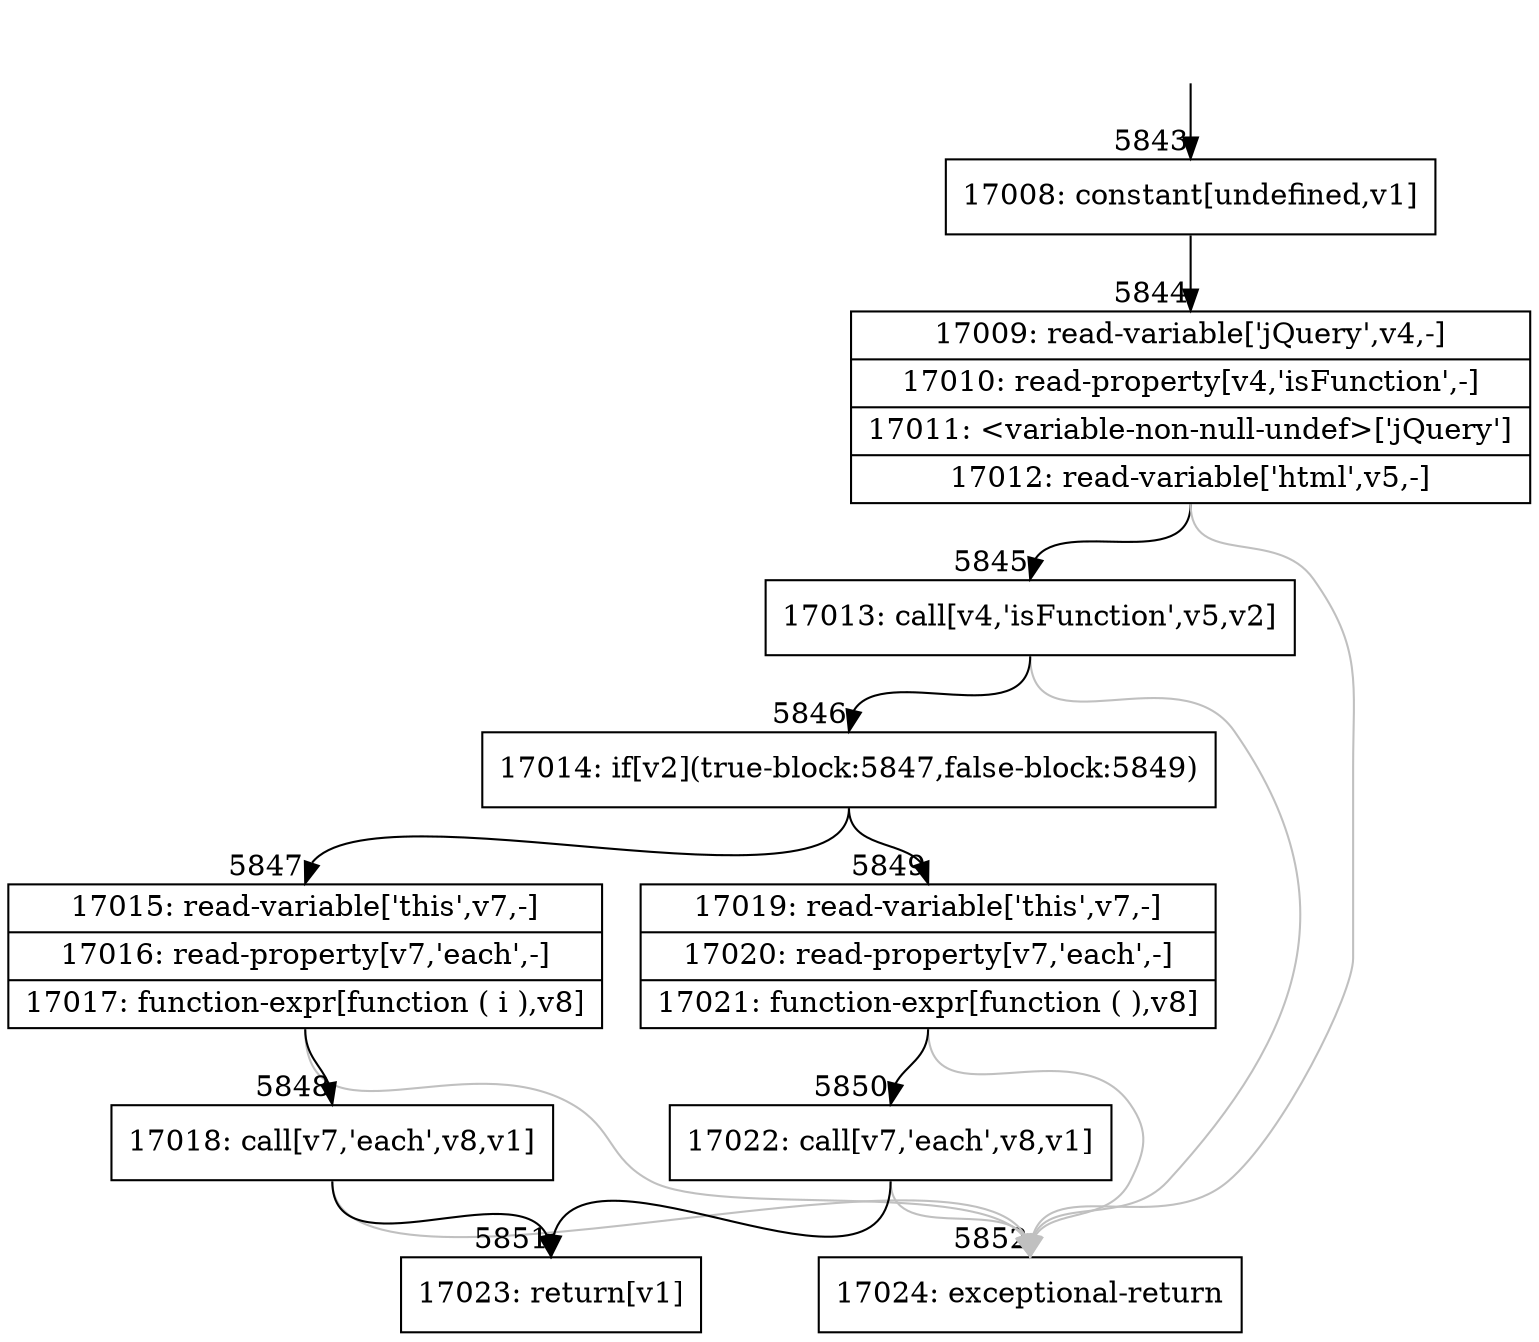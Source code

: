 digraph {
rankdir="TD"
BB_entry378[shape=none,label=""];
BB_entry378 -> BB5843 [tailport=s, headport=n, headlabel="    5843"]
BB5843 [shape=record label="{17008: constant[undefined,v1]}" ] 
BB5843 -> BB5844 [tailport=s, headport=n, headlabel="      5844"]
BB5844 [shape=record label="{17009: read-variable['jQuery',v4,-]|17010: read-property[v4,'isFunction',-]|17011: \<variable-non-null-undef\>['jQuery']|17012: read-variable['html',v5,-]}" ] 
BB5844 -> BB5845 [tailport=s, headport=n, headlabel="      5845"]
BB5844 -> BB5852 [tailport=s, headport=n, color=gray, headlabel="      5852"]
BB5845 [shape=record label="{17013: call[v4,'isFunction',v5,v2]}" ] 
BB5845 -> BB5846 [tailport=s, headport=n, headlabel="      5846"]
BB5845 -> BB5852 [tailport=s, headport=n, color=gray]
BB5846 [shape=record label="{17014: if[v2](true-block:5847,false-block:5849)}" ] 
BB5846 -> BB5847 [tailport=s, headport=n, headlabel="      5847"]
BB5846 -> BB5849 [tailport=s, headport=n, headlabel="      5849"]
BB5847 [shape=record label="{17015: read-variable['this',v7,-]|17016: read-property[v7,'each',-]|17017: function-expr[function ( i ),v8]}" ] 
BB5847 -> BB5848 [tailport=s, headport=n, headlabel="      5848"]
BB5847 -> BB5852 [tailport=s, headport=n, color=gray]
BB5848 [shape=record label="{17018: call[v7,'each',v8,v1]}" ] 
BB5848 -> BB5851 [tailport=s, headport=n, headlabel="      5851"]
BB5848 -> BB5852 [tailport=s, headport=n, color=gray]
BB5849 [shape=record label="{17019: read-variable['this',v7,-]|17020: read-property[v7,'each',-]|17021: function-expr[function ( ),v8]}" ] 
BB5849 -> BB5850 [tailport=s, headport=n, headlabel="      5850"]
BB5849 -> BB5852 [tailport=s, headport=n, color=gray]
BB5850 [shape=record label="{17022: call[v7,'each',v8,v1]}" ] 
BB5850 -> BB5851 [tailport=s, headport=n]
BB5850 -> BB5852 [tailport=s, headport=n, color=gray]
BB5851 [shape=record label="{17023: return[v1]}" ] 
BB5852 [shape=record label="{17024: exceptional-return}" ] 
}
